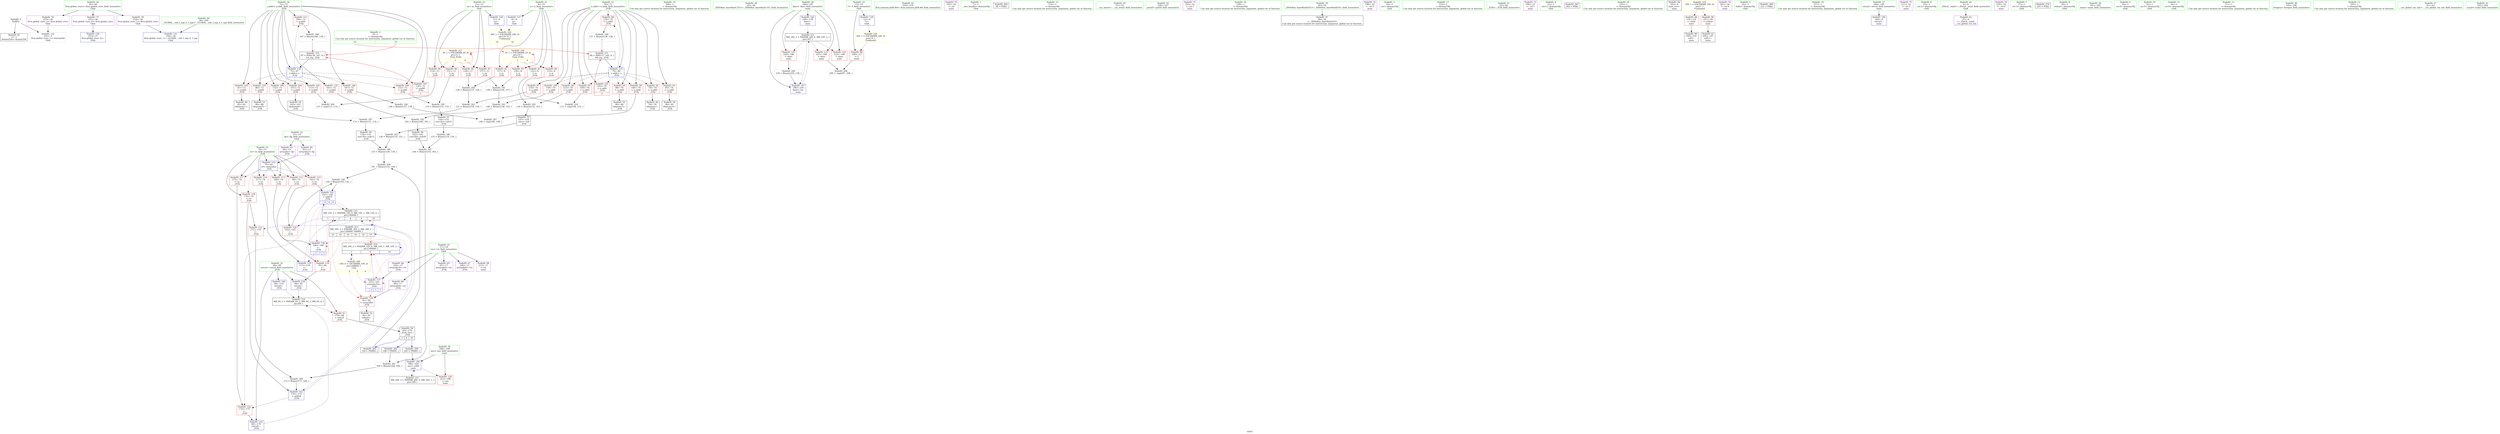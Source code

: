digraph "SVFG" {
	label="SVFG";

	Node0x55ac26c389b0 [shape=record,color=grey,label="{NodeID: 0\nNullPtr}"];
	Node0x55ac26c389b0 -> Node0x55ac26c4fd30[style=solid];
	Node0x55ac26c389b0 -> Node0x55ac26c565e0[style=solid];
	Node0x55ac26c508e0 [shape=record,color=red,label="{NodeID: 97\n130\<--70\n\<--x.addr\n_Z1fii\n}"];
	Node0x55ac26c508e0 -> Node0x55ac26c5bda0[style=solid];
	Node0x55ac26c4dff0 [shape=record,color=green,label="{NodeID: 14\n108\<--1\n\<--dummyObj\nCan only get source location for instruction, argument, global var or function.}"];
	Node0x55ac26c53b70 [shape=record,color=grey,label="{NodeID: 194\n148 = Binary(147, 138, )\n}"];
	Node0x55ac26c53b70 -> Node0x55ac26c5c4e0[style=solid];
	Node0x55ac26c50420 [shape=record,color=red,label="{NodeID: 111\n166\<--72\n\<--y.addr\n_Z1fii\n}"];
	Node0x55ac26c50420 -> Node0x55ac26c59850[style=solid];
	Node0x55ac26c4ed80 [shape=record,color=green,label="{NodeID: 28\n45\<--46\n_ZNSt8ios_base4InitC1Ev\<--_ZNSt8ios_base4InitC1Ev_field_insensitive\n}"];
	Node0x55ac26c5c660 [shape=record,color=grey,label="{NodeID: 208\n209 = cmp(207, 208, )\n}"];
	Node0x55ac26c55f70 [shape=record,color=red,label="{NodeID: 125\n229\<--186\n\<--kase\nmain\n}"];
	Node0x55ac26c55f70 -> Node0x55ac26c5c360[style=solid];
	Node0x55ac26c4fa30 [shape=record,color=green,label="{NodeID: 42\n218\<--219\nllvm.memset.p0i8.i64\<--llvm.memset.p0i8.i64_field_insensitive\n}"];
	Node0x55ac26c56bc0 [shape=record,color=blue,label="{NodeID: 139\n117\<--119\n\<--\n_Z1fii\n}"];
	Node0x55ac26c56bc0 -> Node0x55ac26c649e0[style=dashed];
	Node0x55ac26c516a0 [shape=record,color=black,label="{NodeID: 56\n134\<--133\nconv16\<--sub15\n_Z1fii\n}"];
	Node0x55ac26c516a0 -> Node0x55ac26c54170[style=solid];
	Node0x55ac26c52200 [shape=record,color=purple,label="{NodeID: 70\n192\<--20\n\<--.str\nmain\n}"];
	Node0x55ac26c52df0 [shape=record,color=red,label="{NodeID: 84\n114\<--11\n\<--m\n_Z1fii\n}"];
	Node0x55ac26c52df0 -> Node0x55ac26c5c7e0[style=solid];
	Node0x55ac26c4d0a0 [shape=record,color=green,label="{NodeID: 1\n7\<--1\n__dso_handle\<--dummyObj\nGlob }"];
	Node0x55ac26c73bb0 [shape=record,color=black,label="{NodeID: 264\n48 = PHI()\n}"];
	Node0x55ac26c509b0 [shape=record,color=red,label="{NodeID: 98\n136\<--70\n\<--x.addr\n_Z1fii\n}"];
	Node0x55ac26c509b0 -> Node0x55ac26c542f0[style=solid];
	Node0x55ac26c4e080 [shape=record,color=green,label="{NodeID: 15\n119\<--1\n\<--dummyObj\nCan only get source location for instruction, argument, global var or function.}"];
	Node0x55ac26c53cf0 [shape=record,color=grey,label="{NodeID: 195\n153 = Binary(151, 152, )\n}"];
	Node0x55ac26c53cf0 -> Node0x55ac26c51770[style=solid];
	Node0x55ac26c504f0 [shape=record,color=red,label="{NodeID: 112\n94\<--74\n\<--re\n_Z1fii\n}"];
	Node0x55ac26c504f0 -> Node0x55ac26c55a90[style=solid];
	Node0x55ac26c4ee80 [shape=record,color=green,label="{NodeID: 29\n51\<--52\n__cxa_atexit\<--__cxa_atexit_field_insensitive\n}"];
	Node0x55ac26c5c7e0 [shape=record,color=grey,label="{NodeID: 209\n115 = cmp(113, 114, )\n}"];
	Node0x55ac26c56040 [shape=record,color=red,label="{NodeID: 126\n223\<--188\n\<--ans\nmain\n}"];
	Node0x55ac26c4fb30 [shape=record,color=green,label="{NodeID: 43\n226\<--227\nprintf\<--printf_field_insensitive\n}"];
	Node0x55ac26c56c90 [shape=record,color=blue,label="{NodeID: 140\n68\<--119\nretval\<--\n_Z1fii\n}"];
	Node0x55ac26c56c90 -> Node0x55ac26c644e0[style=dashed];
	Node0x55ac26c51770 [shape=record,color=black,label="{NodeID: 57\n154\<--153\nconv24\<--sub23\n_Z1fii\n}"];
	Node0x55ac26c51770 -> Node0x55ac26c53e70[style=solid];
	Node0x55ac26c522d0 [shape=record,color=purple,label="{NodeID: 71\n193\<--22\n\<--.str.1\nmain\n}"];
	Node0x55ac26c52ec0 [shape=record,color=red,label="{NodeID: 85\n128\<--11\n\<--m\n_Z1fii\n}"];
	Node0x55ac26c52ec0 -> Node0x55ac26c5c060[style=solid];
	Node0x55ac26c4d130 [shape=record,color=green,label="{NodeID: 2\n9\<--1\n\<--dummyObj\nCan only get source location for instruction, argument, global var or function.|{<s0>10|<s1>10}}"];
	Node0x55ac26c4d130:s0 -> Node0x55ac26c74930[style=solid,color=red];
	Node0x55ac26c4d130:s1 -> Node0x55ac26c74c40[style=solid,color=red];
	Node0x55ac26c74230 [shape=record,color=black,label="{NodeID: 265\n140 = PHI(65, )\n}"];
	Node0x55ac26c74230 -> Node0x55ac26c54470[style=solid];
	Node0x55ac26c50a80 [shape=record,color=red,label="{NodeID: 99\n146\<--70\n\<--x.addr\n_Z1fii\n}"];
	Node0x55ac26c50a80 -> Node0x55ac26c5c4e0[style=solid];
	Node0x55ac26c4e180 [shape=record,color=green,label="{NodeID: 16\n138\<--1\n\<--dummyObj\nCan only get source location for instruction, argument, global var or function.}"];
	Node0x55ac26c53e70 [shape=record,color=grey,label="{NodeID: 196\n155 = Binary(119, 154, )\n}"];
	Node0x55ac26c53e70 -> Node0x55ac26c596d0[style=solid];
	Node0x55ac26c505c0 [shape=record,color=red,label="{NodeID: 113\n106\<--74\n\<--re\n_Z1fii\n}"];
	Node0x55ac26c505c0 -> Node0x55ac26c56af0[style=solid];
	Node0x55ac26c4ef80 [shape=record,color=green,label="{NodeID: 30\n50\<--56\n_ZNSt8ios_base4InitD1Ev\<--_ZNSt8ios_base4InitD1Ev_field_insensitive\n}"];
	Node0x55ac26c4ef80 -> Node0x55ac26c4ff00[style=solid];
	Node0x55ac26c5c960 [shape=record,color=grey,label="{NodeID: 210\n111 = cmp(109, 110, )\n}"];
	Node0x55ac26c56110 [shape=record,color=blue,label="{NodeID: 127\n8\<--9\nn\<--\nGlob }"];
	Node0x55ac26c56110 -> Node0x55ac26c66c80[style=dashed];
	Node0x55ac26c4fc30 [shape=record,color=green,label="{NodeID: 44\n38\<--249\n_GLOBAL__sub_I_axp_0_1.cpp\<--_GLOBAL__sub_I_axp_0_1.cpp_field_insensitive\n}"];
	Node0x55ac26c4fc30 -> Node0x55ac26c564e0[style=solid];
	Node0x55ac26c66c80 [shape=record,color=yellow,style=double,label="{NodeID: 224\n28V_1 = ENCHI(MR_28V_0)\npts\{10 12 \}\nFun[main]|{<s0>10|<s1>10}}"];
	Node0x55ac26c66c80:s0 -> Node0x55ac26c66e70[style=dashed,color=red];
	Node0x55ac26c66c80:s1 -> Node0x55ac26c66f80[style=dashed,color=red];
	Node0x55ac26c56d60 [shape=record,color=blue,label="{NodeID: 141\n142\<--144\n\<--add19\n_Z1fii\n|{|<s2>4|<s3>4|<s4>4}}"];
	Node0x55ac26c56d60 -> Node0x55ac26c55d00[style=dashed];
	Node0x55ac26c56d60 -> Node0x55ac26c649e0[style=dashed];
	Node0x55ac26c56d60:s2 -> Node0x55ac26c55a90[style=dashed,color=red];
	Node0x55ac26c56d60:s3 -> Node0x55ac26c56af0[style=dashed,color=red];
	Node0x55ac26c56d60:s4 -> Node0x55ac26c649e0[style=dashed,color=red];
	Node0x55ac26c51840 [shape=record,color=black,label="{NodeID: 58\n163\<--162\nconv29\<--sub28\n_Z1fii\n}"];
	Node0x55ac26c51840 -> Node0x55ac26c596d0[style=solid];
	Node0x55ac26c523a0 [shape=record,color=purple,label="{NodeID: 72\n198\<--25\n\<--.str.2\nmain\n}"];
	Node0x55ac26c52f90 [shape=record,color=red,label="{NodeID: 86\n151\<--11\n\<--m\n_Z1fii\n}"];
	Node0x55ac26c52f90 -> Node0x55ac26c53cf0[style=solid];
	Node0x55ac26c4d1c0 [shape=record,color=green,label="{NodeID: 3\n20\<--1\n.str\<--dummyObj\nGlob }"];
	Node0x55ac26c74420 [shape=record,color=black,label="{NodeID: 266\n168 = PHI(65, )\n}"];
	Node0x55ac26c74420 -> Node0x55ac26c545f0[style=solid];
	Node0x55ac26c50b50 [shape=record,color=red,label="{NodeID: 100\n159\<--70\n\<--x.addr\n_Z1fii\n}"];
	Node0x55ac26c50b50 -> Node0x55ac26c539f0[style=solid];
	Node0x55ac26c4e280 [shape=record,color=green,label="{NodeID: 17\n215\<--1\n\<--dummyObj\nCan only get source location for instruction, argument, global var or function.}"];
	Node0x55ac26c53ff0 [shape=record,color=grey,label="{NodeID: 197\n133 = Binary(131, 132, )\n}"];
	Node0x55ac26c53ff0 -> Node0x55ac26c516a0[style=solid];
	Node0x55ac26c50690 [shape=record,color=red,label="{NodeID: 114\n117\<--74\n\<--re\n_Z1fii\n}"];
	Node0x55ac26c50690 -> Node0x55ac26c56bc0[style=solid];
	Node0x55ac26c4f080 [shape=record,color=green,label="{NodeID: 31\n63\<--64\n_Z1fii\<--_Z1fii_field_insensitive\n}"];
	Node0x55ac26c635b0 [shape=record,color=black,label="{NodeID: 211\nMR_26V_2 = PHI(MR_26V_3, MR_26V_1, )\npts\{189 \}\n}"];
	Node0x55ac26c635b0 -> Node0x55ac26c57170[style=dashed];
	Node0x55ac26c561e0 [shape=record,color=blue,label="{NodeID: 128\n11\<--9\nm\<--\nGlob }"];
	Node0x55ac26c561e0 -> Node0x55ac26c66c80[style=dashed];
	Node0x55ac26c4fd30 [shape=record,color=black,label="{NodeID: 45\n2\<--3\ndummyVal\<--dummyVal\n}"];
	Node0x55ac26c56e30 [shape=record,color=blue,label="{NodeID: 142\n170\<--172\n\<--add34\n_Z1fii\n}"];
	Node0x55ac26c56e30 -> Node0x55ac26c55d00[style=dashed];
	Node0x55ac26c56e30 -> Node0x55ac26c649e0[style=dashed];
	Node0x55ac26c51910 [shape=record,color=black,label="{NodeID: 59\n65\<--179\n_Z1fii_ret\<--\n_Z1fii\n|{<s0>3|<s1>4|<s2>10}}"];
	Node0x55ac26c51910:s0 -> Node0x55ac26c74230[style=solid,color=blue];
	Node0x55ac26c51910:s1 -> Node0x55ac26c74420[style=solid,color=blue];
	Node0x55ac26c51910:s2 -> Node0x55ac26c746c0[style=solid,color=blue];
	Node0x55ac26c52470 [shape=record,color=purple,label="{NodeID: 73\n199\<--27\n\<--.str.3\nmain\n}"];
	Node0x55ac26c53060 [shape=record,color=red,label="{NodeID: 87\n157\<--11\n\<--m\n_Z1fii\n}"];
	Node0x55ac26c53060 -> Node0x55ac26c59cd0[style=solid];
	Node0x55ac26c4da50 [shape=record,color=green,label="{NodeID: 4\n22\<--1\n.str.1\<--dummyObj\nGlob }"];
	Node0x55ac26c74520 [shape=record,color=black,label="{NodeID: 267\n202 = PHI()\n}"];
	Node0x55ac26c50c20 [shape=record,color=red,label="{NodeID: 101\n165\<--70\n\<--x.addr\n_Z1fii\n|{<s0>4}}"];
	Node0x55ac26c50c20:s0 -> Node0x55ac26c74930[style=solid,color=red];
	Node0x55ac26c4e380 [shape=record,color=green,label="{NodeID: 18\n216\<--1\n\<--dummyObj\nCan only get source location for instruction, argument, global var or function.}"];
	Node0x55ac26c54170 [shape=record,color=grey,label="{NodeID: 198\n135 = Binary(126, 134, )\n}"];
	Node0x55ac26c54170 -> Node0x55ac26c54470[style=solid];
	Node0x55ac26c557d0 [shape=record,color=red,label="{NodeID: 115\n142\<--74\n\<--re\n_Z1fii\n}"];
	Node0x55ac26c557d0 -> Node0x55ac26c55b60[style=solid];
	Node0x55ac26c557d0 -> Node0x55ac26c56d60[style=solid];
	Node0x55ac26c4f180 [shape=record,color=green,label="{NodeID: 32\n68\<--69\nretval\<--retval_field_insensitive\n_Z1fii\n}"];
	Node0x55ac26c4f180 -> Node0x55ac26c533a0[style=solid];
	Node0x55ac26c4f180 -> Node0x55ac26c56950[style=solid];
	Node0x55ac26c4f180 -> Node0x55ac26c56c90[style=solid];
	Node0x55ac26c4f180 -> Node0x55ac26c56f00[style=solid];
	Node0x55ac26c63ab0 [shape=record,color=black,label="{NodeID: 212\nMR_24V_3 = PHI(MR_24V_4, MR_24V_2, )\npts\{187 \}\n}"];
	Node0x55ac26c63ab0 -> Node0x55ac26c55dd0[style=dashed];
	Node0x55ac26c63ab0 -> Node0x55ac26c55ea0[style=dashed];
	Node0x55ac26c63ab0 -> Node0x55ac26c55f70[style=dashed];
	Node0x55ac26c63ab0 -> Node0x55ac26c57240[style=dashed];
	Node0x55ac26c562e0 [shape=record,color=blue,label="{NodeID: 129\n13\<--9\nT\<--\nGlob }"];
	Node0x55ac26c562e0 -> Node0x55ac26c66900[style=dashed];
	Node0x55ac26c4fe30 [shape=record,color=black,label="{NodeID: 46\n183\<--9\nmain_ret\<--\nmain\n}"];
	Node0x55ac26c66e70 [shape=record,color=yellow,style=double,label="{NodeID: 226\n2V_1 = ENCHI(MR_2V_0)\npts\{10 \}\nFun[_Z1fii]|{|<s4>3|<s5>4}}"];
	Node0x55ac26c66e70 -> Node0x55ac26c52ab0[style=dashed];
	Node0x55ac26c66e70 -> Node0x55ac26c52b80[style=dashed];
	Node0x55ac26c66e70 -> Node0x55ac26c52c50[style=dashed];
	Node0x55ac26c66e70 -> Node0x55ac26c52d20[style=dashed];
	Node0x55ac26c66e70:s4 -> Node0x55ac26c66e70[style=dashed,color=red];
	Node0x55ac26c66e70:s5 -> Node0x55ac26c66e70[style=dashed,color=red];
	Node0x55ac26c56f00 [shape=record,color=blue,label="{NodeID: 143\n68\<--176\nretval\<--\n_Z1fii\n}"];
	Node0x55ac26c56f00 -> Node0x55ac26c644e0[style=dashed];
	Node0x55ac26c519e0 [shape=record,color=black,label="{NodeID: 60\n194\<--191\ncall\<--\nmain\n}"];
	Node0x55ac26c52540 [shape=record,color=purple,label="{NodeID: 74\n201\<--30\n\<--.str.4\nmain\n}"];
	Node0x55ac26c53130 [shape=record,color=red,label="{NodeID: 88\n208\<--13\n\<--T\nmain\n}"];
	Node0x55ac26c53130 -> Node0x55ac26c5c660[style=solid];
	Node0x55ac26c4dae0 [shape=record,color=green,label="{NodeID: 5\n24\<--1\nstdin\<--dummyObj\nGlob }"];
	Node0x55ac26c745f0 [shape=record,color=black,label="{NodeID: 268\n212 = PHI()\n}"];
	Node0x55ac26c50cf0 [shape=record,color=red,label="{NodeID: 102\n81\<--72\n\<--y.addr\n_Z1fii\n}"];
	Node0x55ac26c50cf0 -> Node0x55ac26c510f0[style=solid];
	Node0x55ac26c4e480 [shape=record,color=green,label="{NodeID: 19\n217\<--1\n\<--dummyObj\nCan only get source location for instruction, argument, global var or function.}"];
	Node0x55ac26c542f0 [shape=record,color=grey,label="{NodeID: 199\n137 = Binary(136, 138, )\n|{<s0>3}}"];
	Node0x55ac26c542f0:s0 -> Node0x55ac26c74930[style=solid,color=red];
	Node0x55ac26c55860 [shape=record,color=red,label="{NodeID: 116\n170\<--74\n\<--re\n_Z1fii\n}"];
	Node0x55ac26c55860 -> Node0x55ac26c55c30[style=solid];
	Node0x55ac26c55860 -> Node0x55ac26c56e30[style=solid];
	Node0x55ac26c4f250 [shape=record,color=green,label="{NodeID: 33\n70\<--71\nx.addr\<--x.addr_field_insensitive\n_Z1fii\n}"];
	Node0x55ac26c4f250 -> Node0x55ac26c53470[style=solid];
	Node0x55ac26c4f250 -> Node0x55ac26c53540[style=solid];
	Node0x55ac26c4f250 -> Node0x55ac26c53610[style=solid];
	Node0x55ac26c4f250 -> Node0x55ac26c536e0[style=solid];
	Node0x55ac26c4f250 -> Node0x55ac26c50810[style=solid];
	Node0x55ac26c4f250 -> Node0x55ac26c508e0[style=solid];
	Node0x55ac26c4f250 -> Node0x55ac26c509b0[style=solid];
	Node0x55ac26c4f250 -> Node0x55ac26c50a80[style=solid];
	Node0x55ac26c4f250 -> Node0x55ac26c50b50[style=solid];
	Node0x55ac26c4f250 -> Node0x55ac26c50c20[style=solid];
	Node0x55ac26c4f250 -> Node0x55ac26c566e0[style=solid];
	Node0x55ac26c63fb0 [shape=record,color=black,label="{NodeID: 213\nMR_30V_2 = PHI(MR_30V_3, MR_30V_1, )\npts\{160000 190000 \}\n|{<s0>10|<s1>10|<s2>10|<s3>10|<s4>10|<s5>10}}"];
	Node0x55ac26c63fb0:s0 -> Node0x55ac26c559c0[style=dashed,color=red];
	Node0x55ac26c63fb0:s1 -> Node0x55ac26c55a90[style=dashed,color=red];
	Node0x55ac26c63fb0:s2 -> Node0x55ac26c56a20[style=dashed,color=red];
	Node0x55ac26c63fb0:s3 -> Node0x55ac26c56af0[style=dashed,color=red];
	Node0x55ac26c63fb0:s4 -> Node0x55ac26c649e0[style=dashed,color=red];
	Node0x55ac26c63fb0:s5 -> Node0x55ac26c64ee0[style=dashed,color=red];
	Node0x55ac26c563e0 [shape=record,color=blue,label="{NodeID: 130\n253\<--37\nllvm.global_ctors_0\<--\nGlob }"];
	Node0x55ac26c4ff00 [shape=record,color=black,label="{NodeID: 47\n49\<--50\n\<--_ZNSt8ios_base4InitD1Ev\nCan only get source location for instruction, argument, global var or function.}"];
	Node0x55ac26c66f80 [shape=record,color=yellow,style=double,label="{NodeID: 227\n4V_1 = ENCHI(MR_4V_0)\npts\{12 \}\nFun[_Z1fii]|{|<s4>3|<s5>4}}"];
	Node0x55ac26c66f80 -> Node0x55ac26c52df0[style=dashed];
	Node0x55ac26c66f80 -> Node0x55ac26c52ec0[style=dashed];
	Node0x55ac26c66f80 -> Node0x55ac26c52f90[style=dashed];
	Node0x55ac26c66f80 -> Node0x55ac26c53060[style=dashed];
	Node0x55ac26c66f80:s4 -> Node0x55ac26c66f80[style=dashed,color=red];
	Node0x55ac26c66f80:s5 -> Node0x55ac26c66f80[style=dashed,color=red];
	Node0x55ac26c56fd0 [shape=record,color=blue,label="{NodeID: 144\n184\<--9\nretval\<--\nmain\n}"];
	Node0x55ac26c51ab0 [shape=record,color=black,label="{NodeID: 61\n200\<--197\ncall1\<--\nmain\n}"];
	Node0x55ac26c52610 [shape=record,color=purple,label="{NodeID: 75\n211\<--32\n\<--.str.5\nmain\n}"];
	Node0x55ac26c53200 [shape=record,color=red,label="{NodeID: 89\n191\<--24\n\<--stdin\nmain\n}"];
	Node0x55ac26c53200 -> Node0x55ac26c519e0[style=solid];
	Node0x55ac26c4db70 [shape=record,color=green,label="{NodeID: 6\n25\<--1\n.str.2\<--dummyObj\nGlob }"];
	Node0x55ac26c746c0 [shape=record,color=black,label="{NodeID: 269\n220 = PHI(65, )\n}"];
	Node0x55ac26c746c0 -> Node0x55ac26c57170[style=solid];
	Node0x55ac26c50dc0 [shape=record,color=red,label="{NodeID: 103\n88\<--72\n\<--y.addr\n_Z1fii\n}"];
	Node0x55ac26c50dc0 -> Node0x55ac26c51290[style=solid];
	Node0x55ac26c4e580 [shape=record,color=green,label="{NodeID: 20\n4\<--6\n_ZStL8__ioinit\<--_ZStL8__ioinit_field_insensitive\nGlob }"];
	Node0x55ac26c4e580 -> Node0x55ac26c51b80[style=solid];
	Node0x55ac26c54470 [shape=record,color=grey,label="{NodeID: 200\n141 = Binary(135, 140, )\n}"];
	Node0x55ac26c54470 -> Node0x55ac26c59b50[style=solid];
	Node0x55ac26c558f0 [shape=record,color=red,label="{NodeID: 117\n175\<--74\n\<--re\n_Z1fii\n}"];
	Node0x55ac26c558f0 -> Node0x55ac26c55d00[style=solid];
	Node0x55ac26c4f320 [shape=record,color=green,label="{NodeID: 34\n72\<--73\ny.addr\<--y.addr_field_insensitive\n_Z1fii\n}"];
	Node0x55ac26c4f320 -> Node0x55ac26c50cf0[style=solid];
	Node0x55ac26c4f320 -> Node0x55ac26c50dc0[style=solid];
	Node0x55ac26c4f320 -> Node0x55ac26c50e90[style=solid];
	Node0x55ac26c4f320 -> Node0x55ac26c50f60[style=solid];
	Node0x55ac26c4f320 -> Node0x55ac26c50010[style=solid];
	Node0x55ac26c4f320 -> Node0x55ac26c500e0[style=solid];
	Node0x55ac26c4f320 -> Node0x55ac26c501b0[style=solid];
	Node0x55ac26c4f320 -> Node0x55ac26c50280[style=solid];
	Node0x55ac26c4f320 -> Node0x55ac26c50350[style=solid];
	Node0x55ac26c4f320 -> Node0x55ac26c50420[style=solid];
	Node0x55ac26c4f320 -> Node0x55ac26c567b0[style=solid];
	Node0x55ac26c644e0 [shape=record,color=black,label="{NodeID: 214\nMR_6V_3 = PHI(MR_6V_5, MR_6V_2, MR_6V_4, )\npts\{69 \}\n}"];
	Node0x55ac26c644e0 -> Node0x55ac26c533a0[style=dashed];
	Node0x55ac26c564e0 [shape=record,color=blue,label="{NodeID: 131\n254\<--38\nllvm.global_ctors_1\<--_GLOBAL__sub_I_axp_0_1.cpp\nGlob }"];
	Node0x55ac26c51020 [shape=record,color=black,label="{NodeID: 48\n79\<--78\nidxprom\<--\n_Z1fii\n}"];
	Node0x55ac26c570a0 [shape=record,color=blue,label="{NodeID: 145\n186\<--138\nkase\<--\nmain\n}"];
	Node0x55ac26c570a0 -> Node0x55ac26c63ab0[style=dashed];
	Node0x55ac26c51b80 [shape=record,color=purple,label="{NodeID: 62\n47\<--4\n\<--_ZStL8__ioinit\n__cxx_global_var_init\n}"];
	Node0x55ac26c526e0 [shape=record,color=purple,label="{NodeID: 76\n224\<--34\n\<--.str.6\nmain\n}"];
	Node0x55ac26c532d0 [shape=record,color=red,label="{NodeID: 90\n197\<--29\n\<--stdout\nmain\n}"];
	Node0x55ac26c532d0 -> Node0x55ac26c51ab0[style=solid];
	Node0x55ac26c4dc00 [shape=record,color=green,label="{NodeID: 7\n27\<--1\n.str.3\<--dummyObj\nGlob }"];
	Node0x55ac26c74860 [shape=record,color=black,label="{NodeID: 270\n225 = PHI()\n}"];
	Node0x55ac26c596d0 [shape=record,color=grey,label="{NodeID: 187\n164 = Binary(155, 163, )\n}"];
	Node0x55ac26c596d0 -> Node0x55ac26c545f0[style=solid];
	Node0x55ac26c50e90 [shape=record,color=red,label="{NodeID: 104\n101\<--72\n\<--y.addr\n_Z1fii\n}"];
	Node0x55ac26c50e90 -> Node0x55ac26c51500[style=solid];
	Node0x55ac26c4e680 [shape=record,color=green,label="{NodeID: 21\n8\<--10\nn\<--n_field_insensitive\nGlob }"];
	Node0x55ac26c4e680 -> Node0x55ac26c52ab0[style=solid];
	Node0x55ac26c4e680 -> Node0x55ac26c52b80[style=solid];
	Node0x55ac26c4e680 -> Node0x55ac26c52c50[style=solid];
	Node0x55ac26c4e680 -> Node0x55ac26c52d20[style=solid];
	Node0x55ac26c4e680 -> Node0x55ac26c56110[style=solid];
	Node0x55ac26c545f0 [shape=record,color=grey,label="{NodeID: 201\n169 = Binary(164, 168, )\n}"];
	Node0x55ac26c545f0 -> Node0x55ac26c599d0[style=solid];
	Node0x55ac26c559c0 [shape=record,color=red,label="{NodeID: 118\n91\<--90\n\<--arrayidx6\n_Z1fii\n}"];
	Node0x55ac26c559c0 -> Node0x55ac26c51360[style=solid];
	Node0x55ac26c4f3f0 [shape=record,color=green,label="{NodeID: 35\n74\<--75\nre\<--re_field_insensitive\n_Z1fii\n}"];
	Node0x55ac26c4f3f0 -> Node0x55ac26c504f0[style=solid];
	Node0x55ac26c4f3f0 -> Node0x55ac26c505c0[style=solid];
	Node0x55ac26c4f3f0 -> Node0x55ac26c50690[style=solid];
	Node0x55ac26c4f3f0 -> Node0x55ac26c557d0[style=solid];
	Node0x55ac26c4f3f0 -> Node0x55ac26c55860[style=solid];
	Node0x55ac26c4f3f0 -> Node0x55ac26c558f0[style=solid];
	Node0x55ac26c4f3f0 -> Node0x55ac26c56880[style=solid];
	Node0x55ac26c649e0 [shape=record,color=black,label="{NodeID: 215\nMR_14V_2 = PHI(MR_14V_9, MR_14V_1, MR_14V_4, )\npts\{160000 \}\n|{<s0>3|<s1>3|<s2>4|<s3>4|<s4>10}}"];
	Node0x55ac26c649e0:s0 -> Node0x55ac26c55b60[style=dashed,color=blue];
	Node0x55ac26c649e0:s1 -> Node0x55ac26c56d60[style=dashed,color=blue];
	Node0x55ac26c649e0:s2 -> Node0x55ac26c55c30[style=dashed,color=blue];
	Node0x55ac26c649e0:s3 -> Node0x55ac26c56e30[style=dashed,color=blue];
	Node0x55ac26c649e0:s4 -> Node0x55ac26c63fb0[style=dashed,color=blue];
	Node0x55ac26c565e0 [shape=record,color=blue, style = dotted,label="{NodeID: 132\n255\<--3\nllvm.global_ctors_2\<--dummyVal\nGlob }"];
	Node0x55ac26c510f0 [shape=record,color=black,label="{NodeID: 49\n82\<--81\nidxprom1\<--\n_Z1fii\n}"];
	Node0x55ac26c57170 [shape=record,color=blue,label="{NodeID: 146\n188\<--220\nans\<--call4\nmain\n}"];
	Node0x55ac26c57170 -> Node0x55ac26c56040[style=dashed];
	Node0x55ac26c57170 -> Node0x55ac26c635b0[style=dashed];
	Node0x55ac26c51c50 [shape=record,color=purple,label="{NodeID: 63\n80\<--15\narrayidx\<--dp\n_Z1fii\n}"];
	Node0x55ac26c527b0 [shape=record,color=purple,label="{NodeID: 77\n253\<--36\nllvm.global_ctors_0\<--llvm.global_ctors\nGlob }"];
	Node0x55ac26c527b0 -> Node0x55ac26c563e0[style=solid];
	Node0x55ac26c533a0 [shape=record,color=red,label="{NodeID: 91\n179\<--68\n\<--retval\n_Z1fii\n}"];
	Node0x55ac26c533a0 -> Node0x55ac26c51910[style=solid];
	Node0x55ac26c4dc90 [shape=record,color=green,label="{NodeID: 8\n29\<--1\nstdout\<--dummyObj\nGlob }"];
	Node0x55ac26c74930 [shape=record,color=black,label="{NodeID: 271\n66 = PHI(137, 165, 9, )\n0th arg _Z1fii }"];
	Node0x55ac26c74930 -> Node0x55ac26c566e0[style=solid];
	Node0x55ac26c59850 [shape=record,color=grey,label="{NodeID: 188\n167 = Binary(166, 138, )\n|{<s0>4}}"];
	Node0x55ac26c59850:s0 -> Node0x55ac26c74c40[style=solid,color=red];
	Node0x55ac26c50f60 [shape=record,color=red,label="{NodeID: 105\n113\<--72\n\<--y.addr\n_Z1fii\n}"];
	Node0x55ac26c50f60 -> Node0x55ac26c5c7e0[style=solid];
	Node0x55ac26c4e780 [shape=record,color=green,label="{NodeID: 22\n11\<--12\nm\<--m_field_insensitive\nGlob }"];
	Node0x55ac26c4e780 -> Node0x55ac26c52df0[style=solid];
	Node0x55ac26c4e780 -> Node0x55ac26c52ec0[style=solid];
	Node0x55ac26c4e780 -> Node0x55ac26c52f90[style=solid];
	Node0x55ac26c4e780 -> Node0x55ac26c53060[style=solid];
	Node0x55ac26c4e780 -> Node0x55ac26c561e0[style=solid];
	Node0x55ac26c5bda0 [shape=record,color=grey,label="{NodeID: 202\n131 = Binary(129, 130, )\n}"];
	Node0x55ac26c5bda0 -> Node0x55ac26c53ff0[style=solid];
	Node0x55ac26c55a90 [shape=record,color=red,label="{NodeID: 119\n95\<--94\n\<--\n_Z1fii\n}"];
	Node0x55ac26c55a90 -> Node0x55ac26c56950[style=solid];
	Node0x55ac26c4f4c0 [shape=record,color=green,label="{NodeID: 36\n181\<--182\nmain\<--main_field_insensitive\n}"];
	Node0x55ac26c64ee0 [shape=record,color=black,label="{NodeID: 216\nMR_16V_2 = PHI(MR_16V_6, MR_16V_1, MR_16V_3, )\npts\{190000 \}\n|{<s0>3|<s1>4|<s2>10}}"];
	Node0x55ac26c64ee0:s0 -> Node0x55ac26c69960[style=dashed,color=blue];
	Node0x55ac26c64ee0:s1 -> Node0x55ac26c64ee0[style=dashed,color=blue];
	Node0x55ac26c64ee0:s2 -> Node0x55ac26c63fb0[style=dashed,color=blue];
	Node0x55ac26c566e0 [shape=record,color=blue,label="{NodeID: 133\n70\<--66\nx.addr\<--x\n_Z1fii\n}"];
	Node0x55ac26c566e0 -> Node0x55ac26c53470[style=dashed];
	Node0x55ac26c566e0 -> Node0x55ac26c53540[style=dashed];
	Node0x55ac26c566e0 -> Node0x55ac26c53610[style=dashed];
	Node0x55ac26c566e0 -> Node0x55ac26c536e0[style=dashed];
	Node0x55ac26c566e0 -> Node0x55ac26c50810[style=dashed];
	Node0x55ac26c566e0 -> Node0x55ac26c508e0[style=dashed];
	Node0x55ac26c566e0 -> Node0x55ac26c509b0[style=dashed];
	Node0x55ac26c566e0 -> Node0x55ac26c50a80[style=dashed];
	Node0x55ac26c566e0 -> Node0x55ac26c50b50[style=dashed];
	Node0x55ac26c566e0 -> Node0x55ac26c50c20[style=dashed];
	Node0x55ac26c511c0 [shape=record,color=black,label="{NodeID: 50\n86\<--85\nidxprom3\<--\n_Z1fii\n}"];
	Node0x55ac26c57240 [shape=record,color=blue,label="{NodeID: 147\n186\<--230\nkase\<--inc\nmain\n}"];
	Node0x55ac26c57240 -> Node0x55ac26c63ab0[style=dashed];
	Node0x55ac26c51d20 [shape=record,color=purple,label="{NodeID: 64\n83\<--15\narrayidx2\<--dp\n_Z1fii\n}"];
	Node0x55ac26c51d20 -> Node0x55ac26c56880[style=solid];
	Node0x55ac26c528b0 [shape=record,color=purple,label="{NodeID: 78\n254\<--36\nllvm.global_ctors_1\<--llvm.global_ctors\nGlob }"];
	Node0x55ac26c528b0 -> Node0x55ac26c564e0[style=solid];
	Node0x55ac26c53470 [shape=record,color=red,label="{NodeID: 92\n78\<--70\n\<--x.addr\n_Z1fii\n}"];
	Node0x55ac26c53470 -> Node0x55ac26c51020[style=solid];
	Node0x55ac26c4dd20 [shape=record,color=green,label="{NodeID: 9\n30\<--1\n.str.4\<--dummyObj\nGlob }"];
	Node0x55ac26c74c40 [shape=record,color=black,label="{NodeID: 272\n67 = PHI(139, 167, 9, )\n1st arg _Z1fii }"];
	Node0x55ac26c74c40 -> Node0x55ac26c567b0[style=solid];
	Node0x55ac26c599d0 [shape=record,color=grey,label="{NodeID: 189\n172 = Binary(171, 169, )\n}"];
	Node0x55ac26c599d0 -> Node0x55ac26c56e30[style=solid];
	Node0x55ac26c50010 [shape=record,color=red,label="{NodeID: 106\n132\<--72\n\<--y.addr\n_Z1fii\n}"];
	Node0x55ac26c50010 -> Node0x55ac26c53ff0[style=solid];
	Node0x55ac26c4e880 [shape=record,color=green,label="{NodeID: 23\n13\<--14\nT\<--T_field_insensitive\nGlob }"];
	Node0x55ac26c4e880 -> Node0x55ac26c53130[style=solid];
	Node0x55ac26c4e880 -> Node0x55ac26c562e0[style=solid];
	Node0x55ac26c5bee0 [shape=record,color=grey,label="{NodeID: 203\n126 = Binary(119, 125, )\n}"];
	Node0x55ac26c5bee0 -> Node0x55ac26c54170[style=solid];
	Node0x55ac26c55b60 [shape=record,color=red,label="{NodeID: 120\n143\<--142\n\<--\n_Z1fii\n}"];
	Node0x55ac26c55b60 -> Node0x55ac26c59b50[style=solid];
	Node0x55ac26c4f5c0 [shape=record,color=green,label="{NodeID: 37\n184\<--185\nretval\<--retval_field_insensitive\nmain\n}"];
	Node0x55ac26c4f5c0 -> Node0x55ac26c56fd0[style=solid];
	Node0x55ac26c567b0 [shape=record,color=blue,label="{NodeID: 134\n72\<--67\ny.addr\<--y\n_Z1fii\n}"];
	Node0x55ac26c567b0 -> Node0x55ac26c50cf0[style=dashed];
	Node0x55ac26c567b0 -> Node0x55ac26c50dc0[style=dashed];
	Node0x55ac26c567b0 -> Node0x55ac26c50e90[style=dashed];
	Node0x55ac26c567b0 -> Node0x55ac26c50f60[style=dashed];
	Node0x55ac26c567b0 -> Node0x55ac26c50010[style=dashed];
	Node0x55ac26c567b0 -> Node0x55ac26c500e0[style=dashed];
	Node0x55ac26c567b0 -> Node0x55ac26c501b0[style=dashed];
	Node0x55ac26c567b0 -> Node0x55ac26c50280[style=dashed];
	Node0x55ac26c567b0 -> Node0x55ac26c50350[style=dashed];
	Node0x55ac26c567b0 -> Node0x55ac26c50420[style=dashed];
	Node0x55ac26c51290 [shape=record,color=black,label="{NodeID: 51\n89\<--88\nidxprom5\<--\n_Z1fii\n}"];
	Node0x55ac26c51df0 [shape=record,color=purple,label="{NodeID: 65\n87\<--17\narrayidx4\<--vis\n_Z1fii\n}"];
	Node0x55ac26c529b0 [shape=record,color=purple,label="{NodeID: 79\n255\<--36\nllvm.global_ctors_2\<--llvm.global_ctors\nGlob }"];
	Node0x55ac26c529b0 -> Node0x55ac26c565e0[style=solid];
	Node0x55ac26c53540 [shape=record,color=red,label="{NodeID: 93\n85\<--70\n\<--x.addr\n_Z1fii\n}"];
	Node0x55ac26c53540 -> Node0x55ac26c511c0[style=solid];
	Node0x55ac26c4ddb0 [shape=record,color=green,label="{NodeID: 10\n32\<--1\n.str.5\<--dummyObj\nGlob }"];
	Node0x55ac26c59b50 [shape=record,color=grey,label="{NodeID: 190\n144 = Binary(143, 141, )\n}"];
	Node0x55ac26c59b50 -> Node0x55ac26c56d60[style=solid];
	Node0x55ac26c500e0 [shape=record,color=red,label="{NodeID: 107\n139\<--72\n\<--y.addr\n_Z1fii\n|{<s0>3}}"];
	Node0x55ac26c500e0:s0 -> Node0x55ac26c74c40[style=solid,color=red];
	Node0x55ac26c4e980 [shape=record,color=green,label="{NodeID: 24\n15\<--16\ndp\<--dp_field_insensitive\nGlob }"];
	Node0x55ac26c4e980 -> Node0x55ac26c51c50[style=solid];
	Node0x55ac26c4e980 -> Node0x55ac26c51d20[style=solid];
	Node0x55ac26c5c060 [shape=record,color=grey,label="{NodeID: 204\n129 = Binary(127, 128, )\n}"];
	Node0x55ac26c5c060 -> Node0x55ac26c5bda0[style=solid];
	Node0x55ac26c55c30 [shape=record,color=red,label="{NodeID: 121\n171\<--170\n\<--\n_Z1fii\n}"];
	Node0x55ac26c55c30 -> Node0x55ac26c599d0[style=solid];
	Node0x55ac26c4f690 [shape=record,color=green,label="{NodeID: 38\n186\<--187\nkase\<--kase_field_insensitive\nmain\n}"];
	Node0x55ac26c4f690 -> Node0x55ac26c55dd0[style=solid];
	Node0x55ac26c4f690 -> Node0x55ac26c55ea0[style=solid];
	Node0x55ac26c4f690 -> Node0x55ac26c55f70[style=solid];
	Node0x55ac26c4f690 -> Node0x55ac26c570a0[style=solid];
	Node0x55ac26c4f690 -> Node0x55ac26c57240[style=solid];
	Node0x55ac26c56880 [shape=record,color=blue,label="{NodeID: 135\n74\<--83\nre\<--arrayidx2\n_Z1fii\n}"];
	Node0x55ac26c56880 -> Node0x55ac26c504f0[style=dashed];
	Node0x55ac26c56880 -> Node0x55ac26c505c0[style=dashed];
	Node0x55ac26c56880 -> Node0x55ac26c50690[style=dashed];
	Node0x55ac26c56880 -> Node0x55ac26c557d0[style=dashed];
	Node0x55ac26c56880 -> Node0x55ac26c55860[style=dashed];
	Node0x55ac26c56880 -> Node0x55ac26c558f0[style=dashed];
	Node0x55ac26c51360 [shape=record,color=black,label="{NodeID: 52\n92\<--91\ntobool\<--\n_Z1fii\n}"];
	Node0x55ac26c51ec0 [shape=record,color=purple,label="{NodeID: 66\n90\<--17\narrayidx6\<--vis\n_Z1fii\n}"];
	Node0x55ac26c51ec0 -> Node0x55ac26c559c0[style=solid];
	Node0x55ac26c52ab0 [shape=record,color=red,label="{NodeID: 80\n110\<--8\n\<--n\n_Z1fii\n}"];
	Node0x55ac26c52ab0 -> Node0x55ac26c5c960[style=solid];
	Node0x55ac26c69960 [shape=record,color=yellow,style=double,label="{NodeID: 260\n16V_4 = CSCHI(MR_16V_3)\npts\{190000 \}\nCS[]|{|<s1>4|<s2>4|<s3>4}}"];
	Node0x55ac26c69960 -> Node0x55ac26c64ee0[style=dashed];
	Node0x55ac26c69960:s1 -> Node0x55ac26c559c0[style=dashed,color=red];
	Node0x55ac26c69960:s2 -> Node0x55ac26c56a20[style=dashed,color=red];
	Node0x55ac26c69960:s3 -> Node0x55ac26c64ee0[style=dashed,color=red];
	Node0x55ac26c53610 [shape=record,color=red,label="{NodeID: 94\n98\<--70\n\<--x.addr\n_Z1fii\n}"];
	Node0x55ac26c53610 -> Node0x55ac26c51430[style=solid];
	Node0x55ac26c4de40 [shape=record,color=green,label="{NodeID: 11\n34\<--1\n.str.6\<--dummyObj\nGlob }"];
	Node0x55ac26c59cd0 [shape=record,color=grey,label="{NodeID: 191\n158 = Binary(156, 157, )\n}"];
	Node0x55ac26c59cd0 -> Node0x55ac26c539f0[style=solid];
	Node0x55ac26c501b0 [shape=record,color=red,label="{NodeID: 108\n147\<--72\n\<--y.addr\n_Z1fii\n}"];
	Node0x55ac26c501b0 -> Node0x55ac26c53b70[style=solid];
	Node0x55ac26c4ea80 [shape=record,color=green,label="{NodeID: 25\n17\<--19\nvis\<--vis_field_insensitive\nGlob }"];
	Node0x55ac26c4ea80 -> Node0x55ac26c51df0[style=solid];
	Node0x55ac26c4ea80 -> Node0x55ac26c51ec0[style=solid];
	Node0x55ac26c4ea80 -> Node0x55ac26c51f90[style=solid];
	Node0x55ac26c4ea80 -> Node0x55ac26c52060[style=solid];
	Node0x55ac26c4ea80 -> Node0x55ac26c52130[style=solid];
	Node0x55ac26c5c1e0 [shape=record,color=grey,label="{NodeID: 205\n124 = Binary(122, 123, )\n}"];
	Node0x55ac26c5c1e0 -> Node0x55ac26c515d0[style=solid];
	Node0x55ac26c55d00 [shape=record,color=red,label="{NodeID: 122\n176\<--175\n\<--\n_Z1fii\n}"];
	Node0x55ac26c55d00 -> Node0x55ac26c56f00[style=solid];
	Node0x55ac26c4f760 [shape=record,color=green,label="{NodeID: 39\n188\<--189\nans\<--ans_field_insensitive\nmain\n}"];
	Node0x55ac26c4f760 -> Node0x55ac26c56040[style=solid];
	Node0x55ac26c4f760 -> Node0x55ac26c57170[style=solid];
	Node0x55ac26c65de0 [shape=record,color=yellow,style=double,label="{NodeID: 219\n18V_1 = ENCHI(MR_18V_0)\npts\{1 \}\nFun[main]}"];
	Node0x55ac26c65de0 -> Node0x55ac26c53200[style=dashed];
	Node0x55ac26c65de0 -> Node0x55ac26c532d0[style=dashed];
	Node0x55ac26c56950 [shape=record,color=blue,label="{NodeID: 136\n68\<--95\nretval\<--\n_Z1fii\n}"];
	Node0x55ac26c56950 -> Node0x55ac26c644e0[style=dashed];
	Node0x55ac26c51430 [shape=record,color=black,label="{NodeID: 53\n99\<--98\nidxprom7\<--\n_Z1fii\n}"];
	Node0x55ac26c51f90 [shape=record,color=purple,label="{NodeID: 67\n100\<--17\narrayidx8\<--vis\n_Z1fii\n}"];
	Node0x55ac26c52b80 [shape=record,color=red,label="{NodeID: 81\n122\<--8\n\<--n\n_Z1fii\n}"];
	Node0x55ac26c52b80 -> Node0x55ac26c5c1e0[style=solid];
	Node0x55ac26c536e0 [shape=record,color=red,label="{NodeID: 95\n109\<--70\n\<--x.addr\n_Z1fii\n}"];
	Node0x55ac26c536e0 -> Node0x55ac26c5c960[style=solid];
	Node0x55ac26c4ded0 [shape=record,color=green,label="{NodeID: 12\n37\<--1\n\<--dummyObj\nCan only get source location for instruction, argument, global var or function.}"];
	Node0x55ac26c53870 [shape=record,color=grey,label="{NodeID: 192\n162 = Binary(160, 161, )\n}"];
	Node0x55ac26c53870 -> Node0x55ac26c51840[style=solid];
	Node0x55ac26c50280 [shape=record,color=red,label="{NodeID: 109\n152\<--72\n\<--y.addr\n_Z1fii\n}"];
	Node0x55ac26c50280 -> Node0x55ac26c53cf0[style=solid];
	Node0x55ac26c4eb80 [shape=record,color=green,label="{NodeID: 26\n36\<--40\nllvm.global_ctors\<--llvm.global_ctors_field_insensitive\nGlob }"];
	Node0x55ac26c4eb80 -> Node0x55ac26c527b0[style=solid];
	Node0x55ac26c4eb80 -> Node0x55ac26c528b0[style=solid];
	Node0x55ac26c4eb80 -> Node0x55ac26c529b0[style=solid];
	Node0x55ac26c5c360 [shape=record,color=grey,label="{NodeID: 206\n230 = Binary(229, 138, )\n}"];
	Node0x55ac26c5c360 -> Node0x55ac26c57240[style=solid];
	Node0x55ac26c55dd0 [shape=record,color=red,label="{NodeID: 123\n207\<--186\n\<--kase\nmain\n}"];
	Node0x55ac26c55dd0 -> Node0x55ac26c5c660[style=solid];
	Node0x55ac26c4f830 [shape=record,color=green,label="{NodeID: 40\n195\<--196\nfreopen\<--freopen_field_insensitive\n}"];
	Node0x55ac26c66900 [shape=record,color=yellow,style=double,label="{NodeID: 220\n20V_1 = ENCHI(MR_20V_0)\npts\{14 \}\nFun[main]}"];
	Node0x55ac26c66900 -> Node0x55ac26c53130[style=dashed];
	Node0x55ac26c56a20 [shape=record,color=blue,label="{NodeID: 137\n103\<--105\narrayidx10\<--\n_Z1fii\n|{|<s1>3|<s2>3|<s3>3}}"];
	Node0x55ac26c56a20 -> Node0x55ac26c64ee0[style=dashed];
	Node0x55ac26c56a20:s1 -> Node0x55ac26c559c0[style=dashed,color=red];
	Node0x55ac26c56a20:s2 -> Node0x55ac26c56a20[style=dashed,color=red];
	Node0x55ac26c56a20:s3 -> Node0x55ac26c64ee0[style=dashed,color=red];
	Node0x55ac26c51500 [shape=record,color=black,label="{NodeID: 54\n102\<--101\nidxprom9\<--\n_Z1fii\n}"];
	Node0x55ac26c52060 [shape=record,color=purple,label="{NodeID: 68\n103\<--17\narrayidx10\<--vis\n_Z1fii\n}"];
	Node0x55ac26c52060 -> Node0x55ac26c56a20[style=solid];
	Node0x55ac26c52c50 [shape=record,color=red,label="{NodeID: 82\n127\<--8\n\<--n\n_Z1fii\n}"];
	Node0x55ac26c52c50 -> Node0x55ac26c5c060[style=solid];
	Node0x55ac26c50810 [shape=record,color=red,label="{NodeID: 96\n123\<--70\n\<--x.addr\n_Z1fii\n}"];
	Node0x55ac26c50810 -> Node0x55ac26c5c1e0[style=solid];
	Node0x55ac26c4df60 [shape=record,color=green,label="{NodeID: 13\n105\<--1\n\<--dummyObj\nCan only get source location for instruction, argument, global var or function.}"];
	Node0x55ac26c539f0 [shape=record,color=grey,label="{NodeID: 193\n160 = Binary(158, 159, )\n}"];
	Node0x55ac26c539f0 -> Node0x55ac26c53870[style=solid];
	Node0x55ac26c50350 [shape=record,color=red,label="{NodeID: 110\n161\<--72\n\<--y.addr\n_Z1fii\n}"];
	Node0x55ac26c50350 -> Node0x55ac26c53870[style=solid];
	Node0x55ac26c4ec80 [shape=record,color=green,label="{NodeID: 27\n41\<--42\n__cxx_global_var_init\<--__cxx_global_var_init_field_insensitive\n}"];
	Node0x55ac26c5c4e0 [shape=record,color=grey,label="{NodeID: 207\n149 = cmp(146, 148, )\n}"];
	Node0x55ac26c55ea0 [shape=record,color=red,label="{NodeID: 124\n222\<--186\n\<--kase\nmain\n}"];
	Node0x55ac26c4f930 [shape=record,color=green,label="{NodeID: 41\n203\<--204\nscanf\<--scanf_field_insensitive\n}"];
	Node0x55ac26c56af0 [shape=record,color=blue,label="{NodeID: 138\n106\<--108\n\<--\n_Z1fii\n|{|<s1>3|<s2>3|<s3>3}}"];
	Node0x55ac26c56af0 -> Node0x55ac26c56bc0[style=dashed];
	Node0x55ac26c56af0:s1 -> Node0x55ac26c55a90[style=dashed,color=red];
	Node0x55ac26c56af0:s2 -> Node0x55ac26c56af0[style=dashed,color=red];
	Node0x55ac26c56af0:s3 -> Node0x55ac26c649e0[style=dashed,color=red];
	Node0x55ac26c515d0 [shape=record,color=black,label="{NodeID: 55\n125\<--124\nconv\<--sub\n_Z1fii\n}"];
	Node0x55ac26c515d0 -> Node0x55ac26c5bee0[style=solid];
	Node0x55ac26c52130 [shape=record,color=purple,label="{NodeID: 69\n213\<--17\n\<--vis\nmain\n}"];
	Node0x55ac26c52d20 [shape=record,color=red,label="{NodeID: 83\n156\<--8\n\<--n\n_Z1fii\n}"];
	Node0x55ac26c52d20 -> Node0x55ac26c59cd0[style=solid];
}
